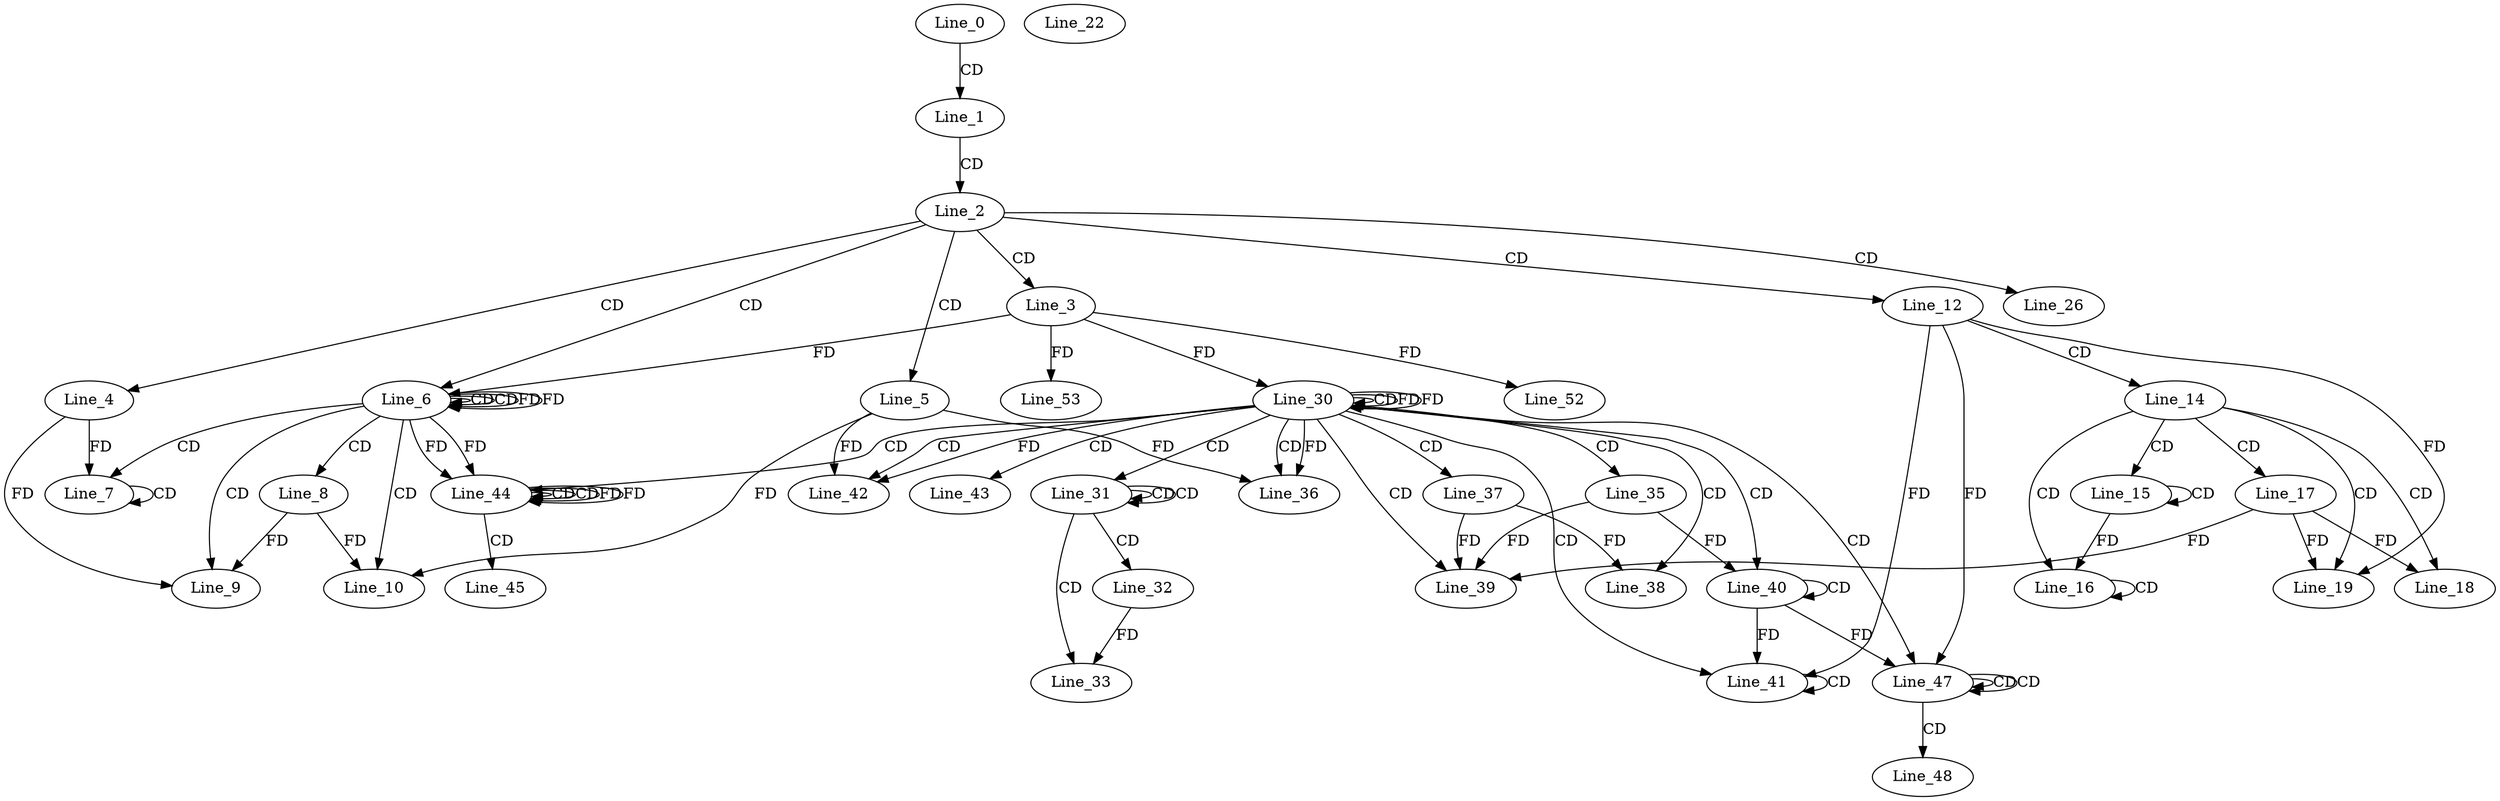 digraph G {
  Line_0;
  Line_1;
  Line_2;
  Line_3;
  Line_4;
  Line_5;
  Line_6;
  Line_6;
  Line_6;
  Line_7;
  Line_7;
  Line_8;
  Line_9;
  Line_10;
  Line_12;
  Line_12;
  Line_14;
  Line_15;
  Line_15;
  Line_16;
  Line_16;
  Line_17;
  Line_18;
  Line_19;
  Line_22;
  Line_26;
  Line_30;
  Line_30;
  Line_30;
  Line_31;
  Line_31;
  Line_31;
  Line_32;
  Line_33;
  Line_35;
  Line_36;
  Line_36;
  Line_37;
  Line_38;
  Line_39;
  Line_40;
  Line_40;
  Line_41;
  Line_41;
  Line_41;
  Line_42;
  Line_42;
  Line_43;
  Line_44;
  Line_44;
  Line_44;
  Line_45;
  Line_47;
  Line_47;
  Line_47;
  Line_48;
  Line_52;
  Line_53;
  Line_0 -> Line_1 [ label="CD" ];
  Line_1 -> Line_2 [ label="CD" ];
  Line_2 -> Line_3 [ label="CD" ];
  Line_2 -> Line_4 [ label="CD" ];
  Line_2 -> Line_5 [ label="CD" ];
  Line_2 -> Line_6 [ label="CD" ];
  Line_6 -> Line_6 [ label="CD" ];
  Line_3 -> Line_6 [ label="FD" ];
  Line_6 -> Line_6 [ label="CD" ];
  Line_6 -> Line_6 [ label="FD" ];
  Line_6 -> Line_7 [ label="CD" ];
  Line_7 -> Line_7 [ label="CD" ];
  Line_4 -> Line_7 [ label="FD" ];
  Line_6 -> Line_8 [ label="CD" ];
  Line_6 -> Line_9 [ label="CD" ];
  Line_4 -> Line_9 [ label="FD" ];
  Line_8 -> Line_9 [ label="FD" ];
  Line_6 -> Line_10 [ label="CD" ];
  Line_5 -> Line_10 [ label="FD" ];
  Line_8 -> Line_10 [ label="FD" ];
  Line_2 -> Line_12 [ label="CD" ];
  Line_12 -> Line_14 [ label="CD" ];
  Line_14 -> Line_15 [ label="CD" ];
  Line_15 -> Line_15 [ label="CD" ];
  Line_14 -> Line_16 [ label="CD" ];
  Line_16 -> Line_16 [ label="CD" ];
  Line_15 -> Line_16 [ label="FD" ];
  Line_14 -> Line_17 [ label="CD" ];
  Line_14 -> Line_18 [ label="CD" ];
  Line_17 -> Line_18 [ label="FD" ];
  Line_14 -> Line_19 [ label="CD" ];
  Line_12 -> Line_19 [ label="FD" ];
  Line_17 -> Line_19 [ label="FD" ];
  Line_2 -> Line_26 [ label="CD" ];
  Line_3 -> Line_30 [ label="FD" ];
  Line_30 -> Line_30 [ label="CD" ];
  Line_30 -> Line_30 [ label="FD" ];
  Line_30 -> Line_31 [ label="CD" ];
  Line_31 -> Line_31 [ label="CD" ];
  Line_31 -> Line_31 [ label="CD" ];
  Line_31 -> Line_32 [ label="CD" ];
  Line_31 -> Line_33 [ label="CD" ];
  Line_32 -> Line_33 [ label="FD" ];
  Line_30 -> Line_35 [ label="CD" ];
  Line_30 -> Line_36 [ label="CD" ];
  Line_5 -> Line_36 [ label="FD" ];
  Line_30 -> Line_36 [ label="FD" ];
  Line_30 -> Line_37 [ label="CD" ];
  Line_30 -> Line_38 [ label="CD" ];
  Line_37 -> Line_38 [ label="FD" ];
  Line_30 -> Line_39 [ label="CD" ];
  Line_35 -> Line_39 [ label="FD" ];
  Line_37 -> Line_39 [ label="FD" ];
  Line_17 -> Line_39 [ label="FD" ];
  Line_30 -> Line_40 [ label="CD" ];
  Line_40 -> Line_40 [ label="CD" ];
  Line_35 -> Line_40 [ label="FD" ];
  Line_30 -> Line_41 [ label="CD" ];
  Line_41 -> Line_41 [ label="CD" ];
  Line_40 -> Line_41 [ label="FD" ];
  Line_12 -> Line_41 [ label="FD" ];
  Line_30 -> Line_42 [ label="CD" ];
  Line_5 -> Line_42 [ label="FD" ];
  Line_30 -> Line_42 [ label="FD" ];
  Line_30 -> Line_43 [ label="CD" ];
  Line_30 -> Line_44 [ label="CD" ];
  Line_44 -> Line_44 [ label="CD" ];
  Line_6 -> Line_44 [ label="FD" ];
  Line_44 -> Line_44 [ label="CD" ];
  Line_44 -> Line_44 [ label="FD" ];
  Line_6 -> Line_44 [ label="FD" ];
  Line_44 -> Line_45 [ label="CD" ];
  Line_30 -> Line_47 [ label="CD" ];
  Line_47 -> Line_47 [ label="CD" ];
  Line_47 -> Line_47 [ label="CD" ];
  Line_40 -> Line_47 [ label="FD" ];
  Line_12 -> Line_47 [ label="FD" ];
  Line_47 -> Line_48 [ label="CD" ];
  Line_3 -> Line_52 [ label="FD" ];
  Line_3 -> Line_53 [ label="FD" ];
  Line_6 -> Line_6 [ label="FD" ];
  Line_30 -> Line_30 [ label="FD" ];
  Line_44 -> Line_44 [ label="FD" ];
}
